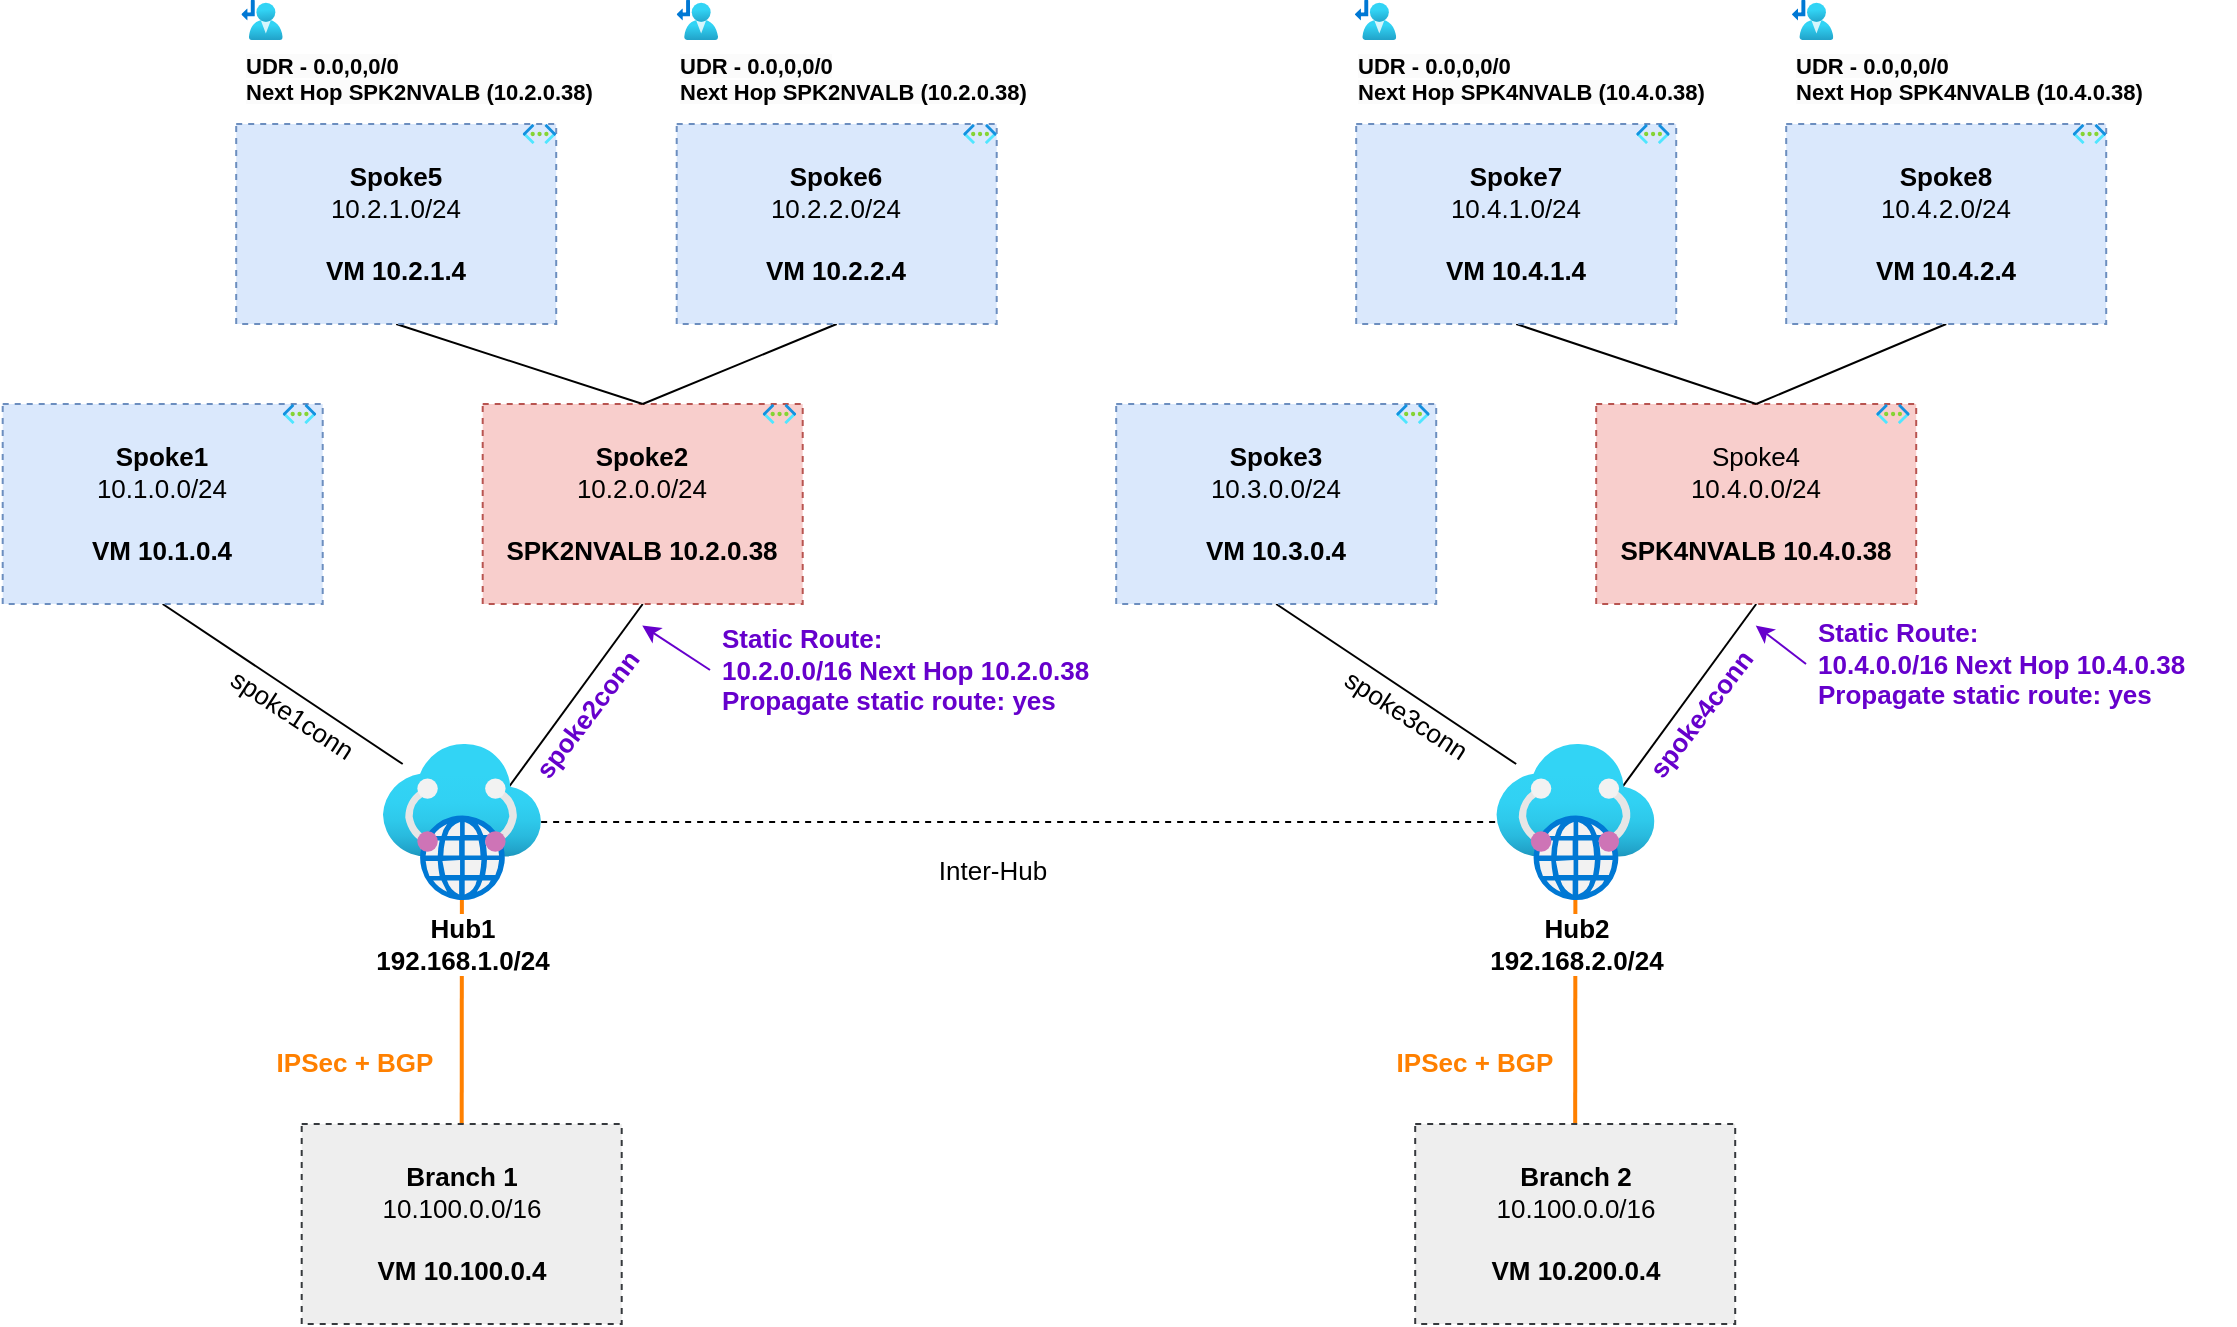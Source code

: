 <mxfile>
    <diagram id="EYUW9VS5qTlCsF7O1JQ7" name="Page-1">
        <mxGraphModel dx="886" dy="579" grid="1" gridSize="10" guides="1" tooltips="1" connect="1" arrows="1" fold="1" page="1" pageScale="1" pageWidth="850" pageHeight="1100" background="#ffffff" math="0" shadow="0">
            <root>
                <mxCell id="0"/>
                <mxCell id="1" parent="0"/>
                <mxCell id="2" style="edgeStyle=none;html=1;exitX=0.5;exitY=1;exitDx=0;exitDy=0;endArrow=none;endFill=0;fontSize=13;" parent="1" source="3" edge="1">
                    <mxGeometry relative="1" as="geometry">
                        <mxPoint x="384.35" y="502" as="targetPoint"/>
                    </mxGeometry>
                </mxCell>
                <mxCell id="3" value="&lt;b style=&quot;font-size: 13px;&quot;&gt;Spoke1&lt;/b&gt;&lt;br style=&quot;font-size: 13px;&quot;&gt;10.1.0.0/24&lt;br style=&quot;font-size: 13px;&quot;&gt;&lt;br style=&quot;font-size: 13px;&quot;&gt;&lt;b style=&quot;font-size: 13px;&quot;&gt;VM 10.1.0.4&lt;/b&gt;" style="whiteSpace=wrap;html=1;fillColor=#dae8fc;strokeColor=#6c8ebf;dashed=1;fontSize=13;" parent="1" vertex="1">
                    <mxGeometry x="184.35" y="322" width="160" height="100" as="geometry"/>
                </mxCell>
                <mxCell id="4" value="" style="aspect=fixed;html=1;points=[];align=center;image;fontSize=13;image=img/lib/azure2/networking/Virtual_Networks.svg;dashed=1;" parent="1" vertex="1">
                    <mxGeometry x="324.35" y="322" width="16.75" height="10" as="geometry"/>
                </mxCell>
                <mxCell id="5" style="edgeStyle=none;html=1;exitX=0.5;exitY=1;exitDx=0;exitDy=0;entryX=0.769;entryY=0.313;entryDx=0;entryDy=0;entryPerimeter=0;endArrow=none;endFill=0;fontSize=13;" parent="1" source="6" target="17" edge="1">
                    <mxGeometry relative="1" as="geometry"/>
                </mxCell>
                <mxCell id="6" value="&lt;b style=&quot;font-size: 13px;&quot;&gt;Spoke2&lt;/b&gt;&lt;br style=&quot;font-size: 13px;&quot;&gt;10.2.0.0/24&lt;br&gt;&lt;br&gt;&lt;b style=&quot;font-size: 13px;&quot;&gt;SPK2NVALB 10.2.0.38&lt;/b&gt;" style="whiteSpace=wrap;html=1;fillColor=#f8cecc;strokeColor=#b85450;dashed=1;fontSize=13;" parent="1" vertex="1">
                    <mxGeometry x="424.35" y="322" width="160" height="100" as="geometry"/>
                </mxCell>
                <mxCell id="7" value="" style="aspect=fixed;html=1;points=[];align=center;image;fontSize=13;image=img/lib/azure2/networking/Virtual_Networks.svg;dashed=1;" parent="1" vertex="1">
                    <mxGeometry x="564.35" y="322" width="16.75" height="10" as="geometry"/>
                </mxCell>
                <mxCell id="8" style="edgeStyle=none;html=1;exitX=0.5;exitY=1;exitDx=0;exitDy=0;entryX=0.5;entryY=0;entryDx=0;entryDy=0;endArrow=none;endFill=0;fontSize=13;" parent="1" source="9" target="6" edge="1">
                    <mxGeometry relative="1" as="geometry"/>
                </mxCell>
                <mxCell id="9" value="&lt;b style=&quot;font-size: 13px;&quot;&gt;Spoke5&lt;/b&gt;&lt;br style=&quot;font-size: 13px;&quot;&gt;10.2.1.0/24&lt;br style=&quot;font-size: 13px;&quot;&gt;&lt;br style=&quot;font-size: 13px;&quot;&gt;&lt;b style=&quot;font-size: 13px;&quot;&gt;VM 10.2.1.4&lt;/b&gt;" style="whiteSpace=wrap;html=1;fillColor=#dae8fc;strokeColor=#6c8ebf;dashed=1;fontSize=13;" parent="1" vertex="1">
                    <mxGeometry x="301.1" y="182" width="160" height="100" as="geometry"/>
                </mxCell>
                <mxCell id="10" value="" style="aspect=fixed;html=1;points=[];align=center;image;fontSize=13;image=img/lib/azure2/networking/Virtual_Networks.svg;dashed=1;" parent="1" vertex="1">
                    <mxGeometry x="444.35" y="182" width="16.75" height="10" as="geometry"/>
                </mxCell>
                <mxCell id="11" style="edgeStyle=none;html=1;exitX=0.5;exitY=1;exitDx=0;exitDy=0;endArrow=none;endFill=0;fontSize=13;" parent="1" source="12" edge="1">
                    <mxGeometry relative="1" as="geometry">
                        <mxPoint x="504.35" y="322" as="targetPoint"/>
                    </mxGeometry>
                </mxCell>
                <mxCell id="12" value="&lt;b style=&quot;font-size: 13px;&quot;&gt;Spoke6&lt;/b&gt;&lt;br style=&quot;font-size: 13px;&quot;&gt;10.2.2.0/24&lt;br style=&quot;font-size: 13px;&quot;&gt;&lt;br style=&quot;font-size: 13px;&quot;&gt;&lt;b style=&quot;font-size: 13px;&quot;&gt;VM 10.2.2.4&lt;/b&gt;" style="whiteSpace=wrap;html=1;fillColor=#dae8fc;strokeColor=#6c8ebf;dashed=1;fontSize=13;" parent="1" vertex="1">
                    <mxGeometry x="521.35" y="182" width="160" height="100" as="geometry"/>
                </mxCell>
                <mxCell id="13" value="" style="aspect=fixed;html=1;points=[];align=center;image;fontSize=13;image=img/lib/azure2/networking/Virtual_Networks.svg;dashed=1;" parent="1" vertex="1">
                    <mxGeometry x="664.6" y="182" width="16.75" height="10" as="geometry"/>
                </mxCell>
                <mxCell id="14" style="edgeStyle=none;html=1;endArrow=none;endFill=0;strokeColor=#FF8000;entryX=0.5;entryY=0;entryDx=0;entryDy=0;strokeWidth=2;fontSize=13;" parent="1" source="17" target="18" edge="1">
                    <mxGeometry relative="1" as="geometry">
                        <mxPoint x="407.35" y="652" as="targetPoint"/>
                    </mxGeometry>
                </mxCell>
                <mxCell id="15" value="IPSec + BGP" style="edgeLabel;html=1;align=center;verticalAlign=middle;resizable=0;points=[];fontStyle=1;fontColor=#FF8000;fontSize=13;" parent="14" vertex="1" connectable="0">
                    <mxGeometry x="0.367" y="-2" relative="1" as="geometry">
                        <mxPoint x="-52" y="4" as="offset"/>
                    </mxGeometry>
                </mxCell>
                <mxCell id="16" style="edgeStyle=none;html=1;strokeColor=#000000;fontColor=#FF8000;endArrow=none;endFill=0;dashed=1;fontSize=13;" parent="1" source="17" target="39" edge="1">
                    <mxGeometry relative="1" as="geometry"/>
                </mxCell>
                <mxCell id="17" value="&lt;b style=&quot;font-size: 13px;&quot;&gt;Hub1&lt;br style=&quot;font-size: 13px;&quot;&gt;192.168.1.0/24&lt;/b&gt;" style="aspect=fixed;html=1;points=[];align=center;image;fontSize=13;image=img/lib/azure2/networking/Virtual_WANs.svg;" parent="1" vertex="1">
                    <mxGeometry x="374.35" y="492" width="79.22" height="78" as="geometry"/>
                </mxCell>
                <mxCell id="18" value="&lt;b style=&quot;font-size: 13px;&quot;&gt;Branch 1&lt;/b&gt;&lt;br style=&quot;font-size: 13px;&quot;&gt;10.100.0.0/16&lt;br style=&quot;font-size: 13px;&quot;&gt;&lt;br style=&quot;font-size: 13px;&quot;&gt;&lt;b style=&quot;font-size: 13px;&quot;&gt;VM 10.100.0.4&lt;/b&gt;" style="whiteSpace=wrap;html=1;fillColor=#eeeeee;strokeColor=#36393d;dashed=1;fontSize=13;" parent="1" vertex="1">
                    <mxGeometry x="333.85" y="682" width="160" height="100" as="geometry"/>
                </mxCell>
                <mxCell id="19" value="spoke1conn" style="text;html=1;align=center;verticalAlign=middle;resizable=0;points=[];autosize=1;strokeColor=none;fillColor=none;rotation=33.1;fontSize=13;" parent="1" vertex="1">
                    <mxGeometry x="284.35" y="462" width="90" height="30" as="geometry"/>
                </mxCell>
                <mxCell id="20" value="spoke2conn" style="text;html=1;align=center;verticalAlign=middle;resizable=0;points=[];autosize=1;strokeColor=none;fillColor=none;rotation=-52.7;fontColor=#6600CC;fontStyle=1;fontSize=13;" parent="1" vertex="1">
                    <mxGeometry x="426.35" y="462" width="100" height="30" as="geometry"/>
                </mxCell>
                <mxCell id="21" style="edgeStyle=none;html=1;entryX=1.02;entryY=0.343;entryDx=0;entryDy=0;entryPerimeter=0;strokeColor=#6600CC;fontColor=#6600CC;exitX=-0.019;exitY=0.5;exitDx=0;exitDy=0;exitPerimeter=0;fontSize=13;" parent="1" source="22" target="20" edge="1">
                    <mxGeometry relative="1" as="geometry"/>
                </mxCell>
                <mxCell id="22" value="Static Route:&lt;br style=&quot;font-size: 13px;&quot;&gt;10.2.0.0/16 Next Hop 10.2.0.38&lt;br&gt;Propagate static route: yes" style="text;html=1;align=left;verticalAlign=middle;resizable=0;points=[];autosize=1;strokeColor=none;fillColor=none;fontColor=#6600CC;fontStyle=1;fontSize=13;" parent="1" vertex="1">
                    <mxGeometry x="542" y="425" width="210" height="60" as="geometry"/>
                </mxCell>
                <mxCell id="25" style="edgeStyle=none;html=1;exitX=0.5;exitY=1;exitDx=0;exitDy=0;endArrow=none;endFill=0;fontSize=13;" parent="1" source="26" edge="1">
                    <mxGeometry relative="1" as="geometry">
                        <mxPoint x="941.1" y="502" as="targetPoint"/>
                    </mxGeometry>
                </mxCell>
                <mxCell id="26" value="&lt;b style=&quot;font-size: 13px;&quot;&gt;Spoke3&lt;/b&gt;&lt;br style=&quot;font-size: 13px;&quot;&gt;10.3.0.0/24&lt;br style=&quot;font-size: 13px;&quot;&gt;&lt;br style=&quot;font-size: 13px;&quot;&gt;&lt;b style=&quot;font-size: 13px;&quot;&gt;VM 10.3.0.4&lt;/b&gt;" style="whiteSpace=wrap;html=1;fillColor=#dae8fc;strokeColor=#6c8ebf;dashed=1;fontSize=13;" parent="1" vertex="1">
                    <mxGeometry x="741.1" y="322" width="160" height="100" as="geometry"/>
                </mxCell>
                <mxCell id="27" value="" style="aspect=fixed;html=1;points=[];align=center;image;fontSize=13;image=img/lib/azure2/networking/Virtual_Networks.svg;dashed=1;" parent="1" vertex="1">
                    <mxGeometry x="881.1" y="322" width="16.75" height="10" as="geometry"/>
                </mxCell>
                <mxCell id="28" style="edgeStyle=none;html=1;exitX=0.5;exitY=1;exitDx=0;exitDy=0;entryX=0.769;entryY=0.313;entryDx=0;entryDy=0;entryPerimeter=0;endArrow=none;endFill=0;fontSize=13;" parent="1" source="29" target="39" edge="1">
                    <mxGeometry relative="1" as="geometry"/>
                </mxCell>
                <mxCell id="29" value="Spoke4&lt;br style=&quot;font-size: 13px;&quot;&gt;10.4.0.0/24&lt;br style=&quot;font-size: 13px;&quot;&gt;&lt;br style=&quot;font-size: 13px;&quot;&gt;&lt;b style=&quot;font-size: 13px;&quot;&gt;SPK4NVALB 10.4.0.38&lt;/b&gt;" style="whiteSpace=wrap;html=1;fillColor=#f8cecc;strokeColor=#b85450;dashed=1;fontSize=13;" parent="1" vertex="1">
                    <mxGeometry x="981.1" y="322" width="160" height="100" as="geometry"/>
                </mxCell>
                <mxCell id="30" value="" style="aspect=fixed;html=1;points=[];align=center;image;fontSize=13;image=img/lib/azure2/networking/Virtual_Networks.svg;dashed=1;" parent="1" vertex="1">
                    <mxGeometry x="1121.1" y="322" width="16.75" height="10" as="geometry"/>
                </mxCell>
                <mxCell id="31" style="edgeStyle=none;html=1;exitX=0.5;exitY=1;exitDx=0;exitDy=0;entryX=0.5;entryY=0;entryDx=0;entryDy=0;endArrow=none;endFill=0;fontSize=13;" parent="1" source="32" target="29" edge="1">
                    <mxGeometry relative="1" as="geometry"/>
                </mxCell>
                <mxCell id="32" value="&lt;b style=&quot;font-size: 13px;&quot;&gt;Spoke7&lt;/b&gt;&lt;br style=&quot;font-size: 13px;&quot;&gt;10.4.1.0/24&lt;br style=&quot;font-size: 13px;&quot;&gt;&lt;br style=&quot;font-size: 13px;&quot;&gt;&lt;b style=&quot;font-size: 13px;&quot;&gt;VM 10.4.1.4&lt;/b&gt;" style="whiteSpace=wrap;html=1;fillColor=#dae8fc;strokeColor=#6c8ebf;dashed=1;fontSize=13;" parent="1" vertex="1">
                    <mxGeometry x="861.1" y="182" width="160" height="100" as="geometry"/>
                </mxCell>
                <mxCell id="33" value="" style="aspect=fixed;html=1;points=[];align=center;image;fontSize=13;image=img/lib/azure2/networking/Virtual_Networks.svg;dashed=1;" parent="1" vertex="1">
                    <mxGeometry x="1001.1" y="182" width="16.75" height="10" as="geometry"/>
                </mxCell>
                <mxCell id="34" style="edgeStyle=none;html=1;exitX=0.5;exitY=1;exitDx=0;exitDy=0;endArrow=none;endFill=0;fontSize=13;" parent="1" source="35" edge="1">
                    <mxGeometry relative="1" as="geometry">
                        <mxPoint x="1061.1" y="322" as="targetPoint"/>
                    </mxGeometry>
                </mxCell>
                <mxCell id="35" value="&lt;b style=&quot;font-size: 13px;&quot;&gt;Spoke8&lt;/b&gt;&lt;br style=&quot;font-size: 13px;&quot;&gt;10.4.2.0/24&lt;br style=&quot;font-size: 13px;&quot;&gt;&lt;br style=&quot;font-size: 13px;&quot;&gt;&lt;b style=&quot;font-size: 13px;&quot;&gt;VM 10.4.2.4&lt;/b&gt;" style="whiteSpace=wrap;html=1;fillColor=#dae8fc;strokeColor=#6c8ebf;dashed=1;fontSize=13;" parent="1" vertex="1">
                    <mxGeometry x="1076.1" y="182" width="160" height="100" as="geometry"/>
                </mxCell>
                <mxCell id="36" value="" style="aspect=fixed;html=1;points=[];align=center;image;fontSize=13;image=img/lib/azure2/networking/Virtual_Networks.svg;dashed=1;" parent="1" vertex="1">
                    <mxGeometry x="1219.35" y="182" width="16.75" height="10" as="geometry"/>
                </mxCell>
                <mxCell id="37" style="edgeStyle=none;html=1;endArrow=none;endFill=0;strokeColor=#FF8000;entryX=0.5;entryY=0;entryDx=0;entryDy=0;strokeWidth=2;fontSize=13;" parent="1" source="39" target="40" edge="1">
                    <mxGeometry relative="1" as="geometry">
                        <mxPoint x="964.1" y="652" as="targetPoint"/>
                    </mxGeometry>
                </mxCell>
                <mxCell id="38" value="IPSec + BGP" style="edgeLabel;html=1;align=center;verticalAlign=middle;resizable=0;points=[];fontStyle=1;fontColor=#FF8000;fontSize=13;" parent="37" vertex="1" connectable="0">
                    <mxGeometry x="0.367" y="-2" relative="1" as="geometry">
                        <mxPoint x="-49" y="4" as="offset"/>
                    </mxGeometry>
                </mxCell>
                <mxCell id="39" value="&lt;b style=&quot;font-size: 13px;&quot;&gt;Hub2&lt;br style=&quot;font-size: 13px;&quot;&gt;192.168.2.0/24&lt;/b&gt;" style="aspect=fixed;html=1;points=[];align=center;image;fontSize=13;image=img/lib/azure2/networking/Virtual_WANs.svg;" parent="1" vertex="1">
                    <mxGeometry x="931.1" y="492" width="79.22" height="78" as="geometry"/>
                </mxCell>
                <mxCell id="40" value="&lt;b style=&quot;font-size: 13px;&quot;&gt;Branch 2&lt;/b&gt;&lt;br style=&quot;font-size: 13px;&quot;&gt;10.100.0.0/16&lt;br style=&quot;font-size: 13px;&quot;&gt;&lt;br style=&quot;font-size: 13px;&quot;&gt;&lt;b style=&quot;font-size: 13px;&quot;&gt;VM 10.200.0.4&lt;/b&gt;" style="whiteSpace=wrap;html=1;fillColor=#eeeeee;strokeColor=#36393d;dashed=1;fontSize=13;" parent="1" vertex="1">
                    <mxGeometry x="890.6" y="682" width="160" height="100" as="geometry"/>
                </mxCell>
                <mxCell id="41" value="spoke3conn" style="text;html=1;align=center;verticalAlign=middle;resizable=0;points=[];autosize=1;strokeColor=none;fillColor=none;rotation=33.1;fontSize=13;" parent="1" vertex="1">
                    <mxGeometry x="841.1" y="462" width="90" height="30" as="geometry"/>
                </mxCell>
                <mxCell id="42" value="spoke4conn" style="text;html=1;align=center;verticalAlign=middle;resizable=0;points=[];autosize=1;strokeColor=none;fillColor=none;rotation=-52.7;fontColor=#6600CC;fontStyle=1;fontSize=13;" parent="1" vertex="1">
                    <mxGeometry x="983.1" y="462" width="100" height="30" as="geometry"/>
                </mxCell>
                <mxCell id="43" style="edgeStyle=none;html=1;entryX=1.02;entryY=0.343;entryDx=0;entryDy=0;entryPerimeter=0;strokeColor=#6600CC;fontColor=#6600CC;exitX=-0.019;exitY=0.5;exitDx=0;exitDy=0;exitPerimeter=0;fontSize=13;" parent="1" source="44" target="42" edge="1">
                    <mxGeometry relative="1" as="geometry"/>
                </mxCell>
                <mxCell id="44" value="Static Route:&lt;br style=&quot;font-size: 13px;&quot;&gt;10.4.0.0/16 Next Hop 10.4.0.38&lt;br&gt;Propagate static route: yes" style="text;html=1;align=left;verticalAlign=middle;resizable=0;points=[];autosize=1;strokeColor=none;fillColor=none;fontColor=#6600CC;fontStyle=1;fontSize=13;" parent="1" vertex="1">
                    <mxGeometry x="1090" y="422" width="210" height="60" as="geometry"/>
                </mxCell>
                <mxCell id="47" value="Inter-Hub" style="text;html=1;align=center;verticalAlign=middle;resizable=0;points=[];autosize=1;strokeColor=none;fillColor=none;fontColor=#000000;fontSize=13;" parent="1" vertex="1">
                    <mxGeometry x="639.35" y="540" width="80" height="30" as="geometry"/>
                </mxCell>
                <mxCell id="48" value="&lt;span style=&quot;color: rgb(0, 0, 0); font-size: 11px; background-color: rgb(251, 251, 251);&quot;&gt;UDR - 0.0,0,0/0 &lt;br style=&quot;font-size: 11px;&quot;&gt;Next Hop&amp;nbsp;&lt;/span&gt;&lt;b style=&quot;border-color: var(--border-color); color: rgb(0, 0, 0); text-align: center; background-color: rgb(251, 251, 251);&quot;&gt;SPK2NVALB&amp;nbsp;&lt;/b&gt;&lt;span style=&quot;color: rgb(0, 0, 0); font-size: 11px; background-color: rgb(251, 251, 251);&quot;&gt;(&lt;/span&gt;&lt;span style=&quot;color: rgb(0, 0, 0); background-color: rgb(251, 251, 251);&quot;&gt;10.2.0.38&lt;/span&gt;&lt;span style=&quot;color: rgb(0, 0, 0); font-size: 11px; background-color: rgb(251, 251, 251);&quot;&gt;)&lt;/span&gt;" style="aspect=fixed;html=1;points=[];align=left;image;fontSize=11;image=img/lib/azure2/networking/Route_Tables.svg;fontColor=#FF8000;fontStyle=1" parent="1" vertex="1">
                    <mxGeometry x="303.7" y="120" width="20.65" height="20" as="geometry"/>
                </mxCell>
                <mxCell id="49" value="&lt;span style=&quot;color: rgb(0, 0, 0); font-size: 11px; background-color: rgb(251, 251, 251);&quot;&gt;UDR - 0.0,0,0/0 &lt;br style=&quot;font-size: 11px;&quot;&gt;Next Hop&amp;nbsp;&lt;/span&gt;&lt;b style=&quot;border-color: var(--border-color); color: rgb(0, 0, 0); text-align: center; background-color: rgb(251, 251, 251);&quot;&gt;SPK2NVALB&amp;nbsp;&lt;/b&gt;&lt;span style=&quot;color: rgb(0, 0, 0); font-size: 11px; background-color: rgb(251, 251, 251);&quot;&gt;(10.2.0.38)&lt;/span&gt;" style="aspect=fixed;html=1;points=[];align=left;image;fontSize=11;image=img/lib/azure2/networking/Route_Tables.svg;fontColor=#FF8000;fontStyle=1" parent="1" vertex="1">
                    <mxGeometry x="521.35" y="120" width="20.65" height="20" as="geometry"/>
                </mxCell>
                <mxCell id="50" value="&lt;span style=&quot;color: rgb(0, 0, 0); font-size: 11px; background-color: rgb(251, 251, 251);&quot;&gt;UDR - 0.0,0,0/0 &lt;br style=&quot;font-size: 11px;&quot;&gt;Next Hop&amp;nbsp;&lt;/span&gt;&lt;b style=&quot;border-color: var(--border-color); color: rgb(0, 0, 0); text-align: center; background-color: rgb(251, 251, 251);&quot;&gt;SPK4NVALB&amp;nbsp;&lt;/b&gt;&lt;span style=&quot;color: rgb(0, 0, 0); font-size: 11px; background-color: rgb(251, 251, 251);&quot;&gt;(10.4.0.38)&lt;/span&gt;" style="aspect=fixed;html=1;points=[];align=left;image;fontSize=11;image=img/lib/azure2/networking/Route_Tables.svg;fontColor=#FF8000;fontStyle=1" parent="1" vertex="1">
                    <mxGeometry x="860.45" y="120" width="20.65" height="20" as="geometry"/>
                </mxCell>
                <mxCell id="51" value="&lt;span style=&quot;color: rgb(0, 0, 0); font-size: 11px; background-color: rgb(251, 251, 251);&quot;&gt;UDR - 0.0,0,0/0 &lt;br style=&quot;font-size: 11px;&quot;&gt;Next Hop&amp;nbsp;&lt;/span&gt;&lt;b style=&quot;border-color: var(--border-color); color: rgb(0, 0, 0); text-align: center; background-color: rgb(251, 251, 251);&quot;&gt;SPK4NVALB&amp;nbsp;&lt;/b&gt;&lt;span style=&quot;color: rgb(0, 0, 0); font-size: 11px; background-color: rgb(251, 251, 251);&quot;&gt;(10.4.0.38)&lt;/span&gt;" style="aspect=fixed;html=1;points=[];align=left;image;fontSize=11;image=img/lib/azure2/networking/Route_Tables.svg;fontColor=#FF8000;fontStyle=1" parent="1" vertex="1">
                    <mxGeometry x="1079.0" y="120" width="20.65" height="20" as="geometry"/>
                </mxCell>
            </root>
        </mxGraphModel>
    </diagram>
</mxfile>